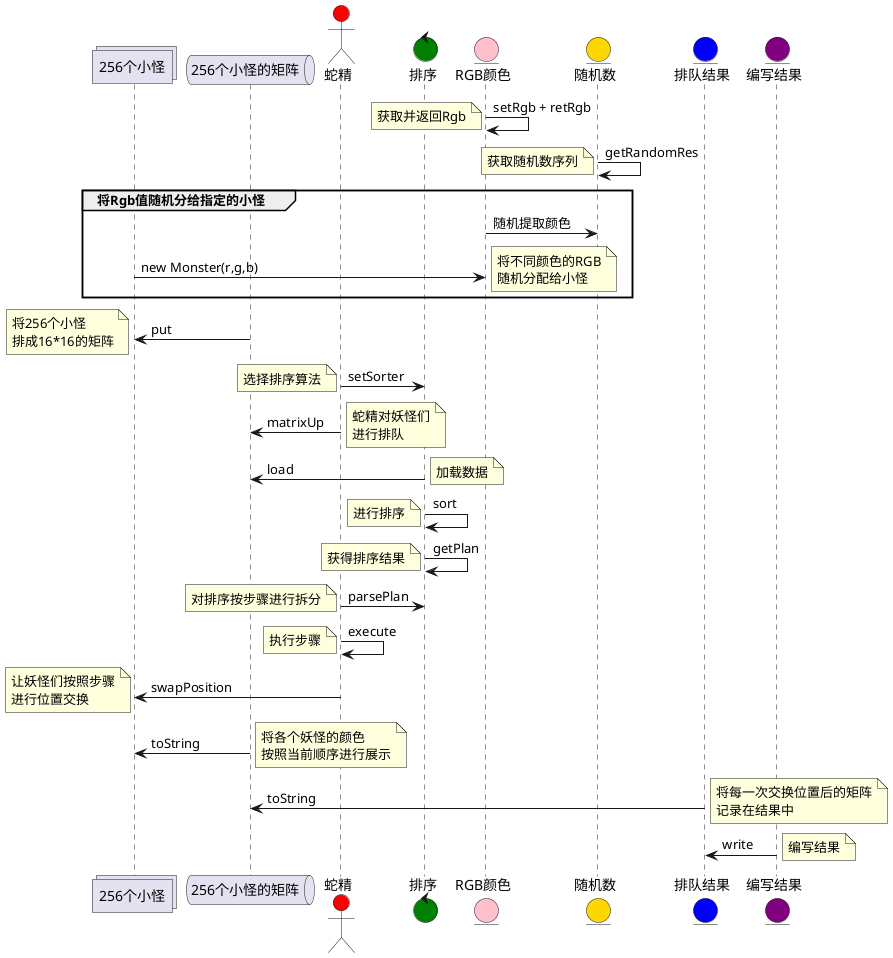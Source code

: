 @startuml

collections 256个小怪 as monster
queue   256个小怪的矩阵  as  matrix
actor   蛇精    as  theBoss   #Red
control 排序    as  sorter  #Green
entity  RGB颜色 as  rgb #Pink
entity  随机数  as  random  #Gold
entity  排队结果    as  log #Blue
entity  编写结果    as  writer  #Purple

rgb -> rgb: setRgb + retRgb
note left: 获取并返回Rgb

random -> random: getRandomRes
note left: 获取随机数序列

group 将Rgb值随机分给指定的小怪
    rgb -> random: 随机提取颜色
    monster -> rgb: new Monster(r,g,b)
    note right
    将不同颜色的RGB
    随机分配给小怪
    endnote
end

matrix -> monster : put
note left
将256个小怪
排成16*16的矩阵
endnote

theBoss -> sorter : setSorter
note left
选择排序算法
endnote

theBoss -> matrix: matrixUp
note right
蛇精对妖怪们
进行排队
endnote

sorter -> matrix: load
note right: 加载数据

sorter -> sorter: sort
note left: 进行排序

sorter -> sorter: getPlan
note left: 获得排序结果

theBoss -> sorter: parsePlan
note left: 对排序按步骤进行拆分

theBoss -> theBoss: execute
note left: 执行步骤

theBoss -> monster: swapPosition
note left 
让妖怪们按照步骤
进行位置交换
endnote

matrix -> monster: toString
note right
将各个妖怪的颜色
按照当前顺序进行展示
endnote

log -> matrix: toString
note right 
将每一次交换位置后的矩阵
记录在结果中
endnote

writer -> log: write
note right: 编写结果

@enduml